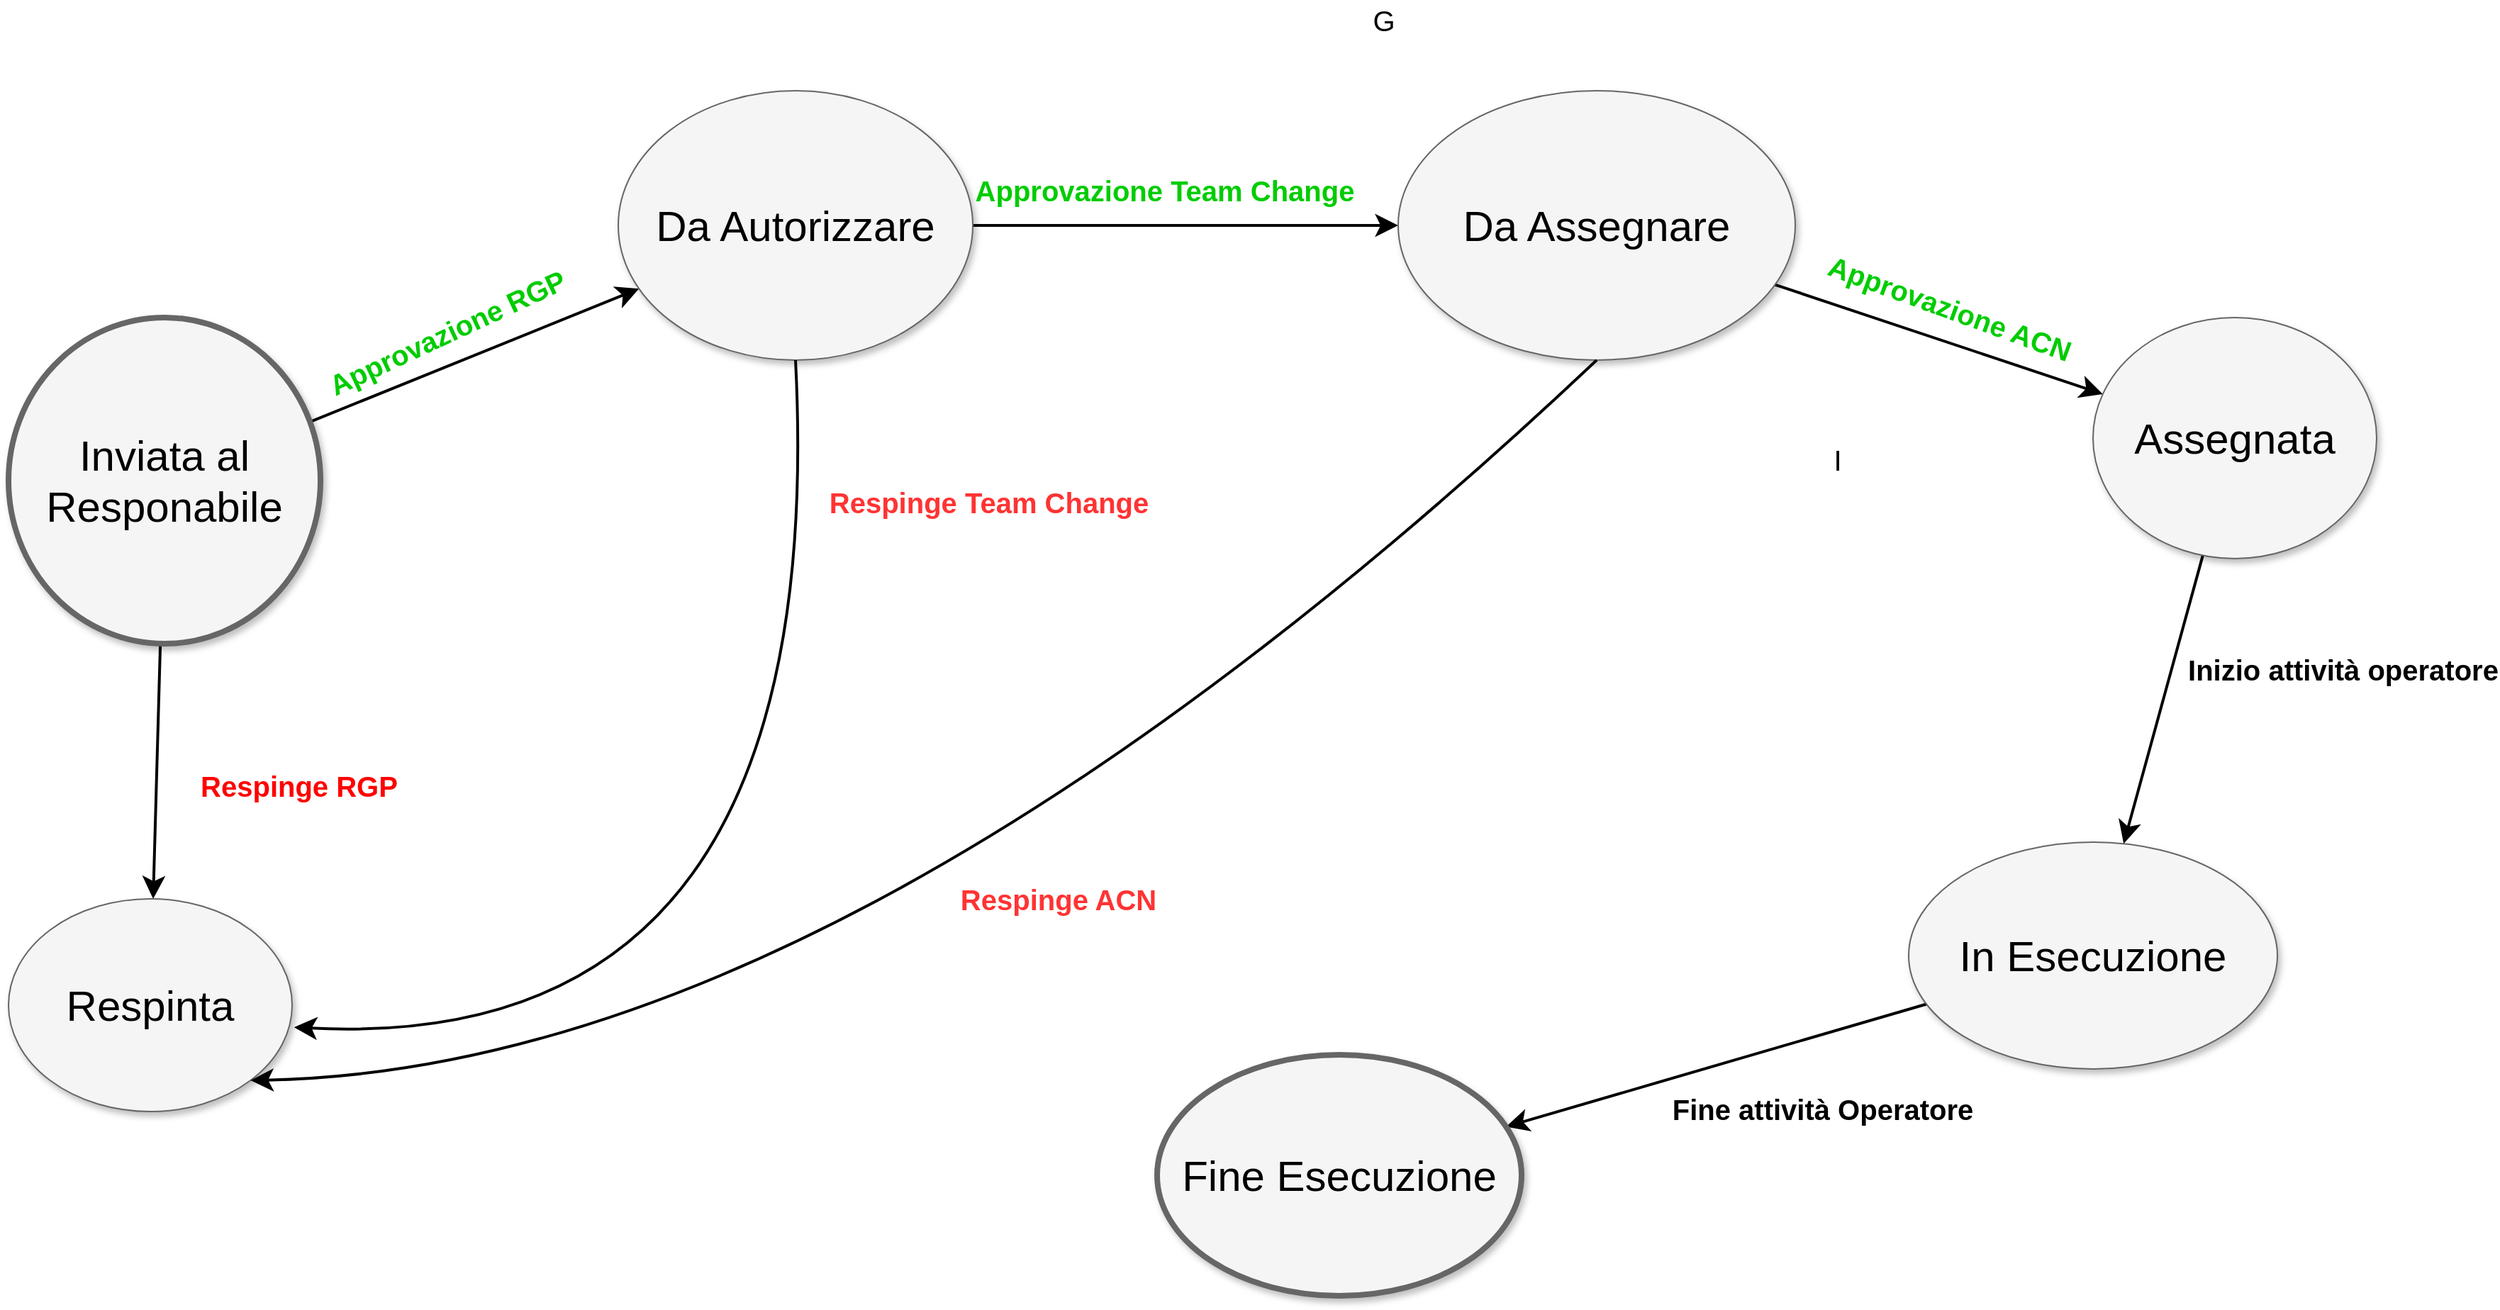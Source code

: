 <mxfile version="24.7.14">
  <diagram name="Page-1" id="ff44883e-f642-bcb2-894b-16b3d25a3f0b">
    <mxGraphModel dx="2052" dy="862" grid="1" gridSize="10" guides="1" tooltips="1" connect="1" arrows="1" fold="1" page="1" pageScale="1.5" pageWidth="1169" pageHeight="826" background="none" math="0" shadow="0">
      <root>
        <mxCell id="0" style=";html=1;" />
        <mxCell id="1" style=";html=1;" parent="0" />
        <mxCell id="f0bcc99304e6f5a-9" style="edgeStyle=none;curved=1;html=1;startSize=10;endArrow=classic;endFill=1;endSize=10;strokeColor=#000000;strokeWidth=2;fontSize=12;" parent="1" source="f0bcc99304e6f5a-1" target="f0bcc99304e6f5a-2" edge="1">
          <mxGeometry relative="1" as="geometry" />
        </mxCell>
        <mxCell id="f0bcc99304e6f5a-18" value="Approvazione RGP" style="text;html=1;resizable=0;points=[];align=center;verticalAlign=middle;labelBackgroundColor=none;fontSize=20;rotation=-25;fontStyle=1;fontColor=#00CC00;" parent="f0bcc99304e6f5a-9" vertex="1" connectable="0">
          <mxGeometry x="0.255" y="-5" relative="1" as="geometry">
            <mxPoint x="-51" y="-9" as="offset" />
          </mxGeometry>
        </mxCell>
        <mxCell id="f0bcc99304e6f5a-16" style="edgeStyle=none;curved=1;html=1;startSize=10;endFill=1;endSize=10;strokeWidth=2;fontSize=12;" parent="1" source="f0bcc99304e6f5a-1" target="f0bcc99304e6f5a-3" edge="1">
          <mxGeometry relative="1" as="geometry" />
        </mxCell>
        <mxCell id="f0bcc99304e6f5a-1" value="Inviata al Responabile" style="ellipse;whiteSpace=wrap;html=1;rounded=0;shadow=1;strokeColor=#666666;strokeWidth=4;fontSize=30;align=center;fillColor=#f5f5f5;" parent="1" vertex="1">
          <mxGeometry x="40" y="530" width="220" height="230" as="geometry" />
        </mxCell>
        <mxCell id="f0bcc99304e6f5a-11" style="edgeStyle=none;curved=1;html=1;startSize=10;endFill=1;endSize=10;strokeWidth=2;fontSize=12;" parent="1" source="f0bcc99304e6f5a-2" target="f0bcc99304e6f5a-5" edge="1">
          <mxGeometry relative="1" as="geometry" />
        </mxCell>
        <mxCell id="f0bcc99304e6f5a-24" value="Approvazione Team Change" style="text;html=1;resizable=0;points=[];align=center;verticalAlign=middle;labelBackgroundColor=#ffffff;fontSize=20;fontStyle=1;fontColor=#00CC00;" parent="f0bcc99304e6f5a-11" vertex="1" connectable="0">
          <mxGeometry x="0.167" y="-3" relative="1" as="geometry">
            <mxPoint x="-40" y="-28" as="offset" />
          </mxGeometry>
        </mxCell>
        <mxCell id="f0bcc99304e6f5a-2" value="Da Autorizzare" style="ellipse;whiteSpace=wrap;html=1;rounded=0;shadow=1;strokeColor=#666666;strokeWidth=1;fontSize=30;align=center;fillColor=#f5f5f5;" parent="1" vertex="1">
          <mxGeometry x="470" y="370" width="250" height="190" as="geometry" />
        </mxCell>
        <mxCell id="f0bcc99304e6f5a-3" value="Respinta" style="ellipse;whiteSpace=wrap;html=1;rounded=0;shadow=1;strokeColor=#666666;strokeWidth=1;fontSize=30;align=center;fillColor=#f5f5f5;" parent="1" vertex="1">
          <mxGeometry x="40" y="940" width="200" height="150" as="geometry" />
        </mxCell>
        <mxCell id="f0bcc99304e6f5a-15" style="edgeStyle=none;curved=1;html=1;startSize=10;endFill=1;endSize=10;strokeWidth=2;fontSize=12;" parent="1" source="f0bcc99304e6f5a-4" target="f0bcc99304e6f5a-8" edge="1">
          <mxGeometry relative="1" as="geometry" />
        </mxCell>
        <mxCell id="f0bcc99304e6f5a-23" value="Fine attività Operatore" style="text;html=1;resizable=0;points=[];align=center;verticalAlign=middle;labelBackgroundColor=#ffffff;fontSize=20;fontStyle=1" parent="f0bcc99304e6f5a-15" vertex="1" connectable="0">
          <mxGeometry x="-0.414" y="-1" relative="1" as="geometry">
            <mxPoint x="13" y="49" as="offset" />
          </mxGeometry>
        </mxCell>
        <mxCell id="f0bcc99304e6f5a-4" value="In Esecuzione" style="ellipse;whiteSpace=wrap;html=1;rounded=0;shadow=1;strokeColor=#666666;strokeWidth=1;fontSize=30;align=center;fillColor=#f5f5f5;" parent="1" vertex="1">
          <mxGeometry x="1380" y="900" width="260" height="160" as="geometry" />
        </mxCell>
        <mxCell id="f0bcc99304e6f5a-12" style="edgeStyle=none;curved=1;html=1;startSize=10;endFill=1;endSize=10;strokeWidth=2;fontSize=12;" parent="1" source="f0bcc99304e6f5a-5" target="f0bcc99304e6f5a-7" edge="1">
          <mxGeometry relative="1" as="geometry" />
        </mxCell>
        <mxCell id="f0bcc99304e6f5a-25" value="Approvazione ACN" style="text;html=1;resizable=0;points=[];align=center;verticalAlign=middle;labelBackgroundColor=#ffffff;fontSize=20;rotation=20;fontStyle=1;fontColor=#00CC00;" parent="f0bcc99304e6f5a-12" vertex="1" connectable="0">
          <mxGeometry x="-0.073" y="-5" relative="1" as="geometry">
            <mxPoint x="18" y="-25" as="offset" />
          </mxGeometry>
        </mxCell>
        <mxCell id="f0bcc99304e6f5a-5" value="Da Assegnare" style="ellipse;whiteSpace=wrap;html=1;rounded=0;shadow=1;strokeColor=#666666;strokeWidth=1;fontSize=30;align=center;fillColor=#f5f5f5;" parent="1" vertex="1">
          <mxGeometry x="1020" y="370" width="280" height="190" as="geometry" />
        </mxCell>
        <mxCell id="f0bcc99304e6f5a-13" style="edgeStyle=none;curved=1;html=1;startSize=10;endFill=1;endSize=10;strokeWidth=2;fontSize=12;" parent="1" source="f0bcc99304e6f5a-7" target="f0bcc99304e6f5a-4" edge="1">
          <mxGeometry relative="1" as="geometry" />
        </mxCell>
        <mxCell id="f0bcc99304e6f5a-26" value="Inizio attività operatore" style="text;html=1;resizable=0;points=[];align=center;verticalAlign=middle;labelBackgroundColor=#ffffff;fontSize=20;fontStyle=1" parent="f0bcc99304e6f5a-13" vertex="1" connectable="0">
          <mxGeometry x="-0.266" y="2" relative="1" as="geometry">
            <mxPoint x="117" y="5" as="offset" />
          </mxGeometry>
        </mxCell>
        <mxCell id="f0bcc99304e6f5a-7" value="Assegnata" style="ellipse;whiteSpace=wrap;html=1;rounded=0;shadow=1;strokeColor=#666666;strokeWidth=1;fontSize=30;align=center;fillColor=#f5f5f5;" parent="1" vertex="1">
          <mxGeometry x="1510" y="530" width="200" height="170" as="geometry" />
        </mxCell>
        <mxCell id="f0bcc99304e6f5a-8" value="Fine Esecuzione" style="ellipse;whiteSpace=wrap;html=1;rounded=0;shadow=1;strokeColor=#666666;strokeWidth=4;fontSize=30;align=center;fillColor=#f5f5f5;fontStyle=0" parent="1" vertex="1">
          <mxGeometry x="850" y="1050" width="257" height="170" as="geometry" />
        </mxCell>
        <mxCell id="f0bcc99304e6f5a-28" value="Respinge RGP" style="text;html=1;strokeColor=none;fillColor=none;align=center;verticalAlign=middle;whiteSpace=wrap;rounded=0;shadow=1;labelBackgroundColor=none;fontSize=20;rotation=0;fontStyle=1;fontColor=#FF0000;" parent="1" vertex="1">
          <mxGeometry x="150" y="850" width="190" height="20" as="geometry" />
        </mxCell>
        <mxCell id="f0bcc99304e6f5a-34" value="G" style="text;html=1;strokeColor=none;fillColor=none;align=center;verticalAlign=middle;whiteSpace=wrap;rounded=0;shadow=1;labelBackgroundColor=none;fontSize=20;" parent="1" vertex="1">
          <mxGeometry x="990" y="310" width="40" height="20" as="geometry" />
        </mxCell>
        <mxCell id="f0bcc99304e6f5a-36" value="I" style="text;html=1;strokeColor=none;fillColor=none;align=center;verticalAlign=middle;whiteSpace=wrap;rounded=0;shadow=1;labelBackgroundColor=none;fontSize=20;" parent="1" vertex="1">
          <mxGeometry x="1310" y="620" width="40" height="20" as="geometry" />
        </mxCell>
        <mxCell id="iRPx59SwMYJtVsjGBk5S-15" style="edgeStyle=none;curved=1;html=1;startSize=10;endFill=1;endSize=10;strokeWidth=2;fontSize=12;entryX=1.007;entryY=0.604;entryDx=0;entryDy=0;entryPerimeter=0;exitX=0.5;exitY=1;exitDx=0;exitDy=0;" parent="1" source="f0bcc99304e6f5a-2" target="f0bcc99304e6f5a-3" edge="1">
          <mxGeometry relative="1" as="geometry">
            <mxPoint x="730" y="475" as="sourcePoint" />
            <mxPoint x="1030" y="475" as="targetPoint" />
            <Array as="points">
              <mxPoint x="620" y="1050" />
            </Array>
          </mxGeometry>
        </mxCell>
        <mxCell id="iRPx59SwMYJtVsjGBk5S-16" value="Respinge Team Change" style="text;html=1;resizable=0;points=[];align=center;verticalAlign=middle;labelBackgroundColor=#ffffff;fontSize=20;absoluteArcSize=0;fontColor=#FF3333;fontStyle=1" parent="iRPx59SwMYJtVsjGBk5S-15" vertex="1" connectable="0">
          <mxGeometry x="0.167" y="-3" relative="1" as="geometry">
            <mxPoint x="127" y="-386" as="offset" />
          </mxGeometry>
        </mxCell>
        <mxCell id="iRPx59SwMYJtVsjGBk5S-19" style="edgeStyle=none;curved=1;html=1;startSize=10;endFill=1;endSize=10;strokeWidth=2;fontSize=12;entryX=1;entryY=1;entryDx=0;entryDy=0;exitX=0.5;exitY=1;exitDx=0;exitDy=0;" parent="1" source="f0bcc99304e6f5a-5" target="f0bcc99304e6f5a-3" edge="1">
          <mxGeometry relative="1" as="geometry">
            <mxPoint x="605" y="570" as="sourcePoint" />
            <mxPoint x="251" y="1041" as="targetPoint" />
            <Array as="points">
              <mxPoint x="630" y="1060" />
            </Array>
          </mxGeometry>
        </mxCell>
        <mxCell id="iRPx59SwMYJtVsjGBk5S-20" value="Respinge ACN" style="text;html=1;resizable=0;points=[];align=center;verticalAlign=middle;labelBackgroundColor=#ffffff;fontSize=20;fontStyle=1;fontColor=#FF3333;" parent="iRPx59SwMYJtVsjGBk5S-19" vertex="1" connectable="0">
          <mxGeometry x="0.167" y="-3" relative="1" as="geometry">
            <mxPoint x="109" y="-78" as="offset" />
          </mxGeometry>
        </mxCell>
      </root>
    </mxGraphModel>
  </diagram>
</mxfile>
